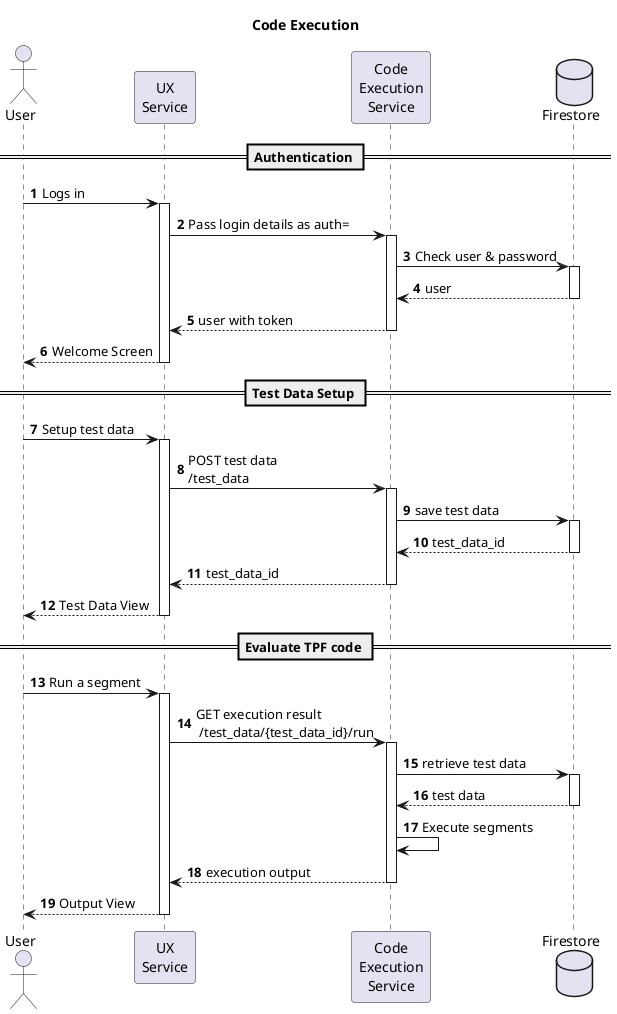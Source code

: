 @startuml
title Code Execution

actor User
participant "UX\nService" as Frontend
participant "Code\nExecution\nService" as Backend
database Firestore

autonumber

== Authentication ==
User -> Frontend ++ : Logs in
    Frontend -> Backend ++ : Pass login details as auth=
        Backend -> Firestore ++ : Check user & password
        return user
    return user with token
return Welcome Screen

== Test Data Setup ==
User -> Frontend ++ : Setup test data
    Frontend -> Backend ++ : POST test data \n/test_data
        Backend -> Firestore ++ : save test data
        return test_data_id
    return test_data_id
return Test Data View

== Evaluate TPF code ==
User -> Frontend ++ : Run a segment
    Frontend -> Backend ++ : GET execution result \n /test_data/{test_data_id}/run
    Backend -> Firestore ++ : retrieve test data
    return test data
    Backend -> Backend : Execute segments
    return execution output
return Output View

@enduml